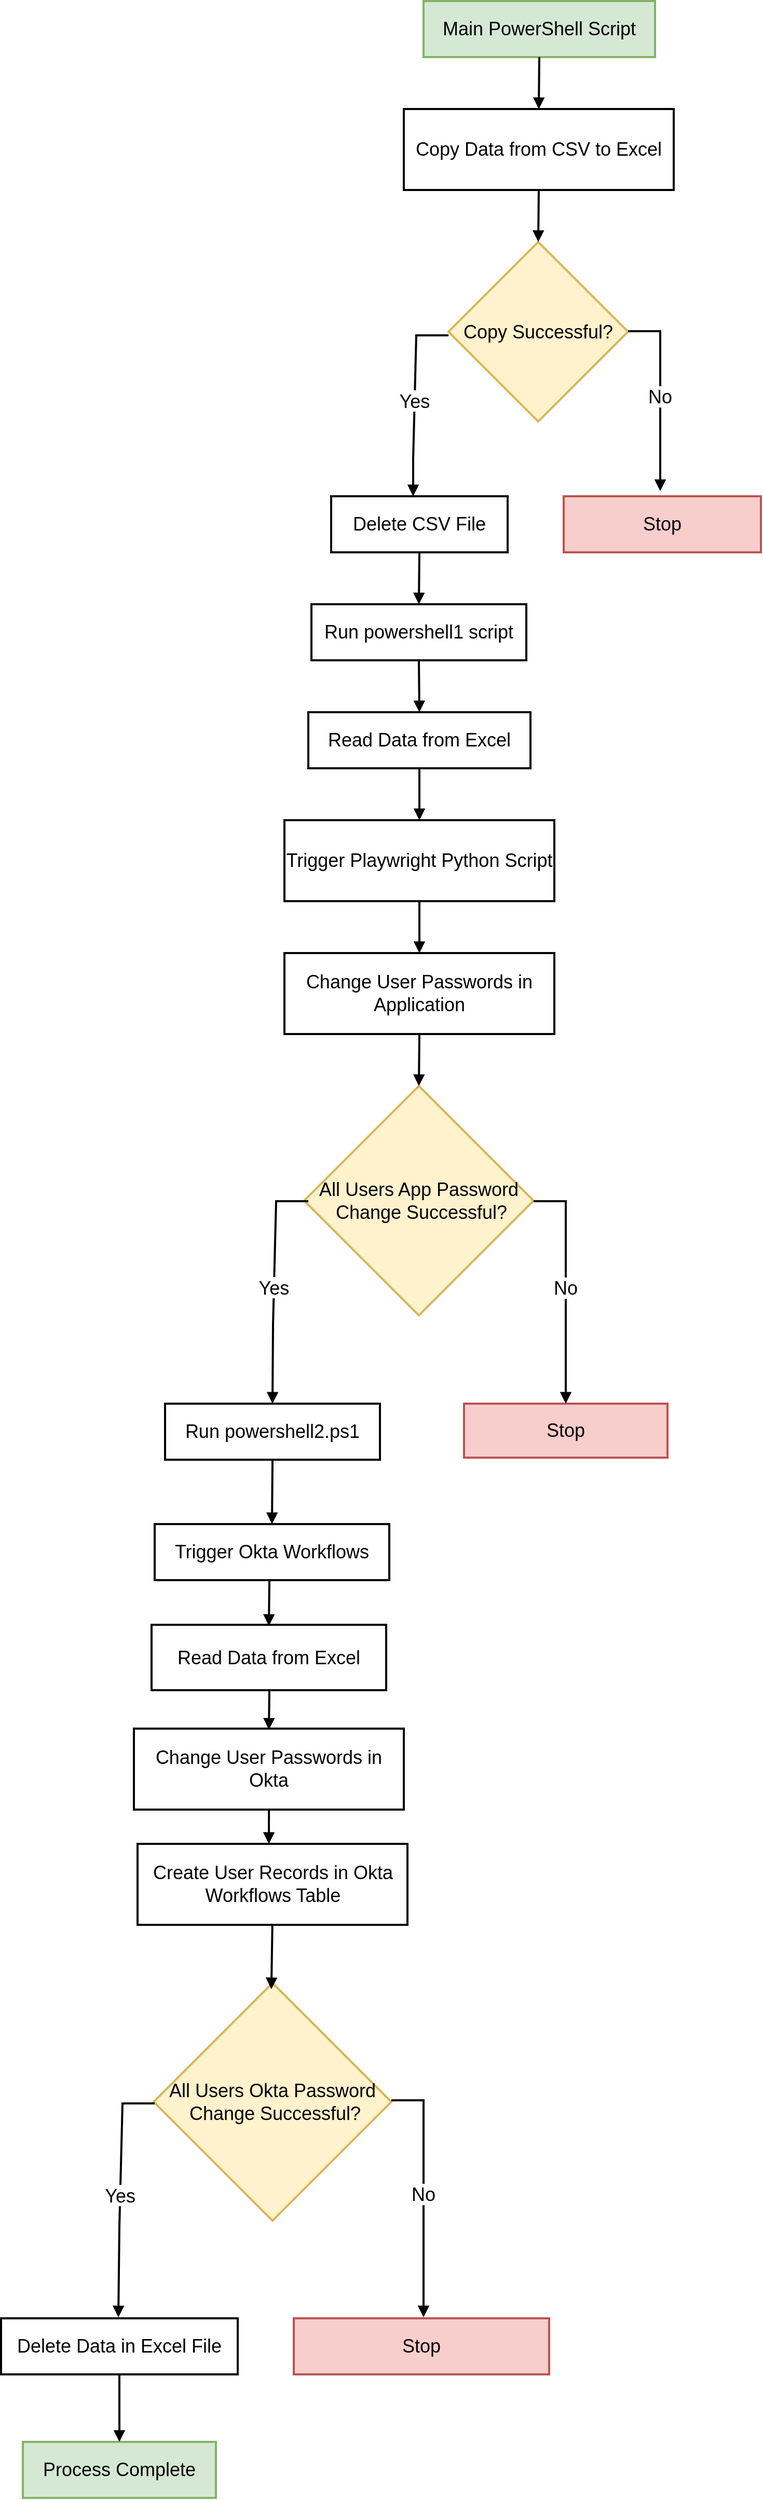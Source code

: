 <mxfile version="26.2.14">
  <diagram name="Page-1" id="VReyWgoa0ic8nUrWGsbz">
    <mxGraphModel dx="1737" dy="937" grid="0" gridSize="10" guides="1" tooltips="1" connect="1" arrows="1" fold="1" page="1" pageScale="1" pageWidth="827" pageHeight="1169" math="0" shadow="0">
      <root>
        <mxCell id="0" />
        <mxCell id="1" parent="0" />
        <mxCell id="BqAEA5iobn2bH8e7t-CC-1" value="Main PowerShell Script" style="whiteSpace=wrap;strokeWidth=2;fontSize=18;fillColor=#d5e8d4;strokeColor=#82b366;" vertex="1" parent="1">
          <mxGeometry x="423" y="20" width="223" height="54" as="geometry" />
        </mxCell>
        <mxCell id="BqAEA5iobn2bH8e7t-CC-2" value="Copy Data from CSV to Excel" style="whiteSpace=wrap;strokeWidth=2;fontSize=18;" vertex="1" parent="1">
          <mxGeometry x="404" y="124" width="260" height="78" as="geometry" />
        </mxCell>
        <mxCell id="BqAEA5iobn2bH8e7t-CC-3" value="Copy Successful?" style="rhombus;strokeWidth=2;whiteSpace=wrap;fontSize=18;fillColor=#fff2cc;strokeColor=#d6b656;" vertex="1" parent="1">
          <mxGeometry x="447" y="252" width="173" height="173" as="geometry" />
        </mxCell>
        <mxCell id="BqAEA5iobn2bH8e7t-CC-4" value="Delete CSV File" style="whiteSpace=wrap;strokeWidth=2;fontSize=18;" vertex="1" parent="1">
          <mxGeometry x="334" y="497" width="170" height="54" as="geometry" />
        </mxCell>
        <mxCell id="BqAEA5iobn2bH8e7t-CC-5" value="Stop" style="whiteSpace=wrap;strokeWidth=2;fontSize=18;fillColor=#f8cecc;strokeColor=#b85450;" vertex="1" parent="1">
          <mxGeometry x="558" y="497" width="190" height="54" as="geometry" />
        </mxCell>
        <mxCell id="BqAEA5iobn2bH8e7t-CC-6" value="Run powershell1 script" style="whiteSpace=wrap;strokeWidth=2;fontSize=18;" vertex="1" parent="1">
          <mxGeometry x="315" y="601" width="207" height="54" as="geometry" />
        </mxCell>
        <mxCell id="BqAEA5iobn2bH8e7t-CC-7" value="Read Data from Excel" style="whiteSpace=wrap;strokeWidth=2;fontSize=18;" vertex="1" parent="1">
          <mxGeometry x="312" y="705" width="214" height="54" as="geometry" />
        </mxCell>
        <mxCell id="BqAEA5iobn2bH8e7t-CC-8" value="Trigger Playwright Python Script" style="whiteSpace=wrap;strokeWidth=2;fontSize=18;" vertex="1" parent="1">
          <mxGeometry x="289" y="809" width="260" height="78" as="geometry" />
        </mxCell>
        <mxCell id="BqAEA5iobn2bH8e7t-CC-9" value="Change User Passwords in Application" style="whiteSpace=wrap;strokeWidth=2;fontSize=18;" vertex="1" parent="1">
          <mxGeometry x="289" y="937" width="260" height="78" as="geometry" />
        </mxCell>
        <mxCell id="BqAEA5iobn2bH8e7t-CC-10" value="All Users App Password&#xa; Change Successful?" style="rhombus;strokeWidth=2;whiteSpace=wrap;fontSize=18;fillColor=#fff2cc;strokeColor=#d6b656;" vertex="1" parent="1">
          <mxGeometry x="308" y="1065" width="221" height="221" as="geometry" />
        </mxCell>
        <mxCell id="BqAEA5iobn2bH8e7t-CC-11" value="Run powershell2.ps1" style="whiteSpace=wrap;strokeWidth=2;fontSize=18;" vertex="1" parent="1">
          <mxGeometry x="174" y="1371" width="207" height="54" as="geometry" />
        </mxCell>
        <mxCell id="BqAEA5iobn2bH8e7t-CC-12" value="Stop" style="whiteSpace=wrap;strokeWidth=2;fontSize=18;fillColor=#f8cecc;strokeColor=#b85450;" vertex="1" parent="1">
          <mxGeometry x="462" y="1371" width="196" height="52" as="geometry" />
        </mxCell>
        <mxCell id="BqAEA5iobn2bH8e7t-CC-13" value="Trigger Okta Workflows" style="whiteSpace=wrap;strokeWidth=2;fontSize=18;" vertex="1" parent="1">
          <mxGeometry x="164" y="1487" width="226" height="54" as="geometry" />
        </mxCell>
        <mxCell id="BqAEA5iobn2bH8e7t-CC-14" value="Change User Passwords in Okta" style="whiteSpace=wrap;strokeWidth=2;fontSize=18;" vertex="1" parent="1">
          <mxGeometry x="144" y="1684" width="260" height="78" as="geometry" />
        </mxCell>
        <mxCell id="BqAEA5iobn2bH8e7t-CC-15" value="Create User Records in Okta Workflows Table" style="whiteSpace=wrap;strokeWidth=2;fontSize=18;" vertex="1" parent="1">
          <mxGeometry x="147.5" y="1795" width="260" height="78" as="geometry" />
        </mxCell>
        <mxCell id="BqAEA5iobn2bH8e7t-CC-16" value="Read Data from Excel" style="whiteSpace=wrap;strokeWidth=2;fontSize=18;" vertex="1" parent="1">
          <mxGeometry x="161" y="1584" width="226" height="63" as="geometry" />
        </mxCell>
        <mxCell id="BqAEA5iobn2bH8e7t-CC-17" value="All Users Okta Password&#xa; Change Successful?" style="rhombus;strokeWidth=2;whiteSpace=wrap;fontSize=18;fillColor=#fff2cc;strokeColor=#d6b656;" vertex="1" parent="1">
          <mxGeometry x="163" y="1929" width="229" height="229" as="geometry" />
        </mxCell>
        <mxCell id="BqAEA5iobn2bH8e7t-CC-18" value="Delete Data in Excel File" style="whiteSpace=wrap;strokeWidth=2;fontSize=18;" vertex="1" parent="1">
          <mxGeometry x="16" y="2252" width="228" height="54" as="geometry" />
        </mxCell>
        <mxCell id="BqAEA5iobn2bH8e7t-CC-19" value="Stop" style="whiteSpace=wrap;strokeWidth=2;fontSize=18;fillColor=#f8cecc;strokeColor=#b85450;" vertex="1" parent="1">
          <mxGeometry x="298" y="2252" width="246" height="54" as="geometry" />
        </mxCell>
        <mxCell id="BqAEA5iobn2bH8e7t-CC-20" value="Process Complete" style="whiteSpace=wrap;strokeWidth=2;fontSize=18;fillColor=#d5e8d4;strokeColor=#82b366;" vertex="1" parent="1">
          <mxGeometry x="37" y="2371" width="186" height="54" as="geometry" />
        </mxCell>
        <mxCell id="BqAEA5iobn2bH8e7t-CC-21" value="" style="curved=1;startArrow=none;endArrow=block;exitX=0.5;exitY=1;entryX=0.5;entryY=0;rounded=0;strokeWidth=2;fontSize=18;" edge="1" parent="1" source="BqAEA5iobn2bH8e7t-CC-1" target="BqAEA5iobn2bH8e7t-CC-2">
          <mxGeometry relative="1" as="geometry">
            <Array as="points" />
          </mxGeometry>
        </mxCell>
        <mxCell id="BqAEA5iobn2bH8e7t-CC-22" value="" style="curved=1;startArrow=none;endArrow=block;exitX=0.5;exitY=1;entryX=0.5;entryY=0;rounded=0;strokeWidth=2;fontSize=18;" edge="1" parent="1" source="BqAEA5iobn2bH8e7t-CC-2" target="BqAEA5iobn2bH8e7t-CC-3">
          <mxGeometry relative="1" as="geometry">
            <Array as="points" />
          </mxGeometry>
        </mxCell>
        <mxCell id="BqAEA5iobn2bH8e7t-CC-23" value="Yes" style="curved=0;startArrow=none;endArrow=block;entryX=0.5;entryY=0.01;rounded=0;strokeWidth=2;fontSize=18;" edge="1" parent="1">
          <mxGeometry relative="1" as="geometry">
            <Array as="points">
              <mxPoint x="416" y="342" />
              <mxPoint x="413" y="461" />
            </Array>
            <mxPoint x="447" y="342" as="sourcePoint" />
            <mxPoint x="413" y="497" as="targetPoint" />
          </mxGeometry>
        </mxCell>
        <mxCell id="BqAEA5iobn2bH8e7t-CC-25" value="" style="curved=1;startArrow=none;endArrow=block;exitX=0.5;exitY=1.01;entryX=0.5;entryY=0.01;rounded=0;strokeWidth=2;fontSize=18;" edge="1" parent="1" source="BqAEA5iobn2bH8e7t-CC-4" target="BqAEA5iobn2bH8e7t-CC-6">
          <mxGeometry relative="1" as="geometry">
            <Array as="points" />
          </mxGeometry>
        </mxCell>
        <mxCell id="BqAEA5iobn2bH8e7t-CC-26" value="" style="curved=1;startArrow=none;endArrow=block;exitX=0.5;exitY=1.01;entryX=0.5;entryY=0.01;rounded=0;strokeWidth=2;fontSize=18;" edge="1" parent="1" source="BqAEA5iobn2bH8e7t-CC-6" target="BqAEA5iobn2bH8e7t-CC-7">
          <mxGeometry relative="1" as="geometry">
            <Array as="points" />
          </mxGeometry>
        </mxCell>
        <mxCell id="BqAEA5iobn2bH8e7t-CC-27" value="" style="curved=1;startArrow=none;endArrow=block;exitX=0.5;exitY=1.01;entryX=0.5;entryY=0.01;rounded=0;strokeWidth=2;fontSize=18;" edge="1" parent="1" source="BqAEA5iobn2bH8e7t-CC-7" target="BqAEA5iobn2bH8e7t-CC-8">
          <mxGeometry relative="1" as="geometry">
            <Array as="points" />
          </mxGeometry>
        </mxCell>
        <mxCell id="BqAEA5iobn2bH8e7t-CC-28" value="" style="curved=1;startArrow=none;endArrow=block;exitX=0.5;exitY=1.01;entryX=0.5;entryY=0.01;rounded=0;strokeWidth=2;fontSize=18;" edge="1" parent="1" source="BqAEA5iobn2bH8e7t-CC-8" target="BqAEA5iobn2bH8e7t-CC-9">
          <mxGeometry relative="1" as="geometry">
            <Array as="points" />
          </mxGeometry>
        </mxCell>
        <mxCell id="BqAEA5iobn2bH8e7t-CC-29" value="" style="curved=1;startArrow=none;endArrow=block;exitX=0.5;exitY=1.01;entryX=0.5;entryY=0;rounded=0;strokeWidth=2;fontSize=18;" edge="1" parent="1" source="BqAEA5iobn2bH8e7t-CC-9" target="BqAEA5iobn2bH8e7t-CC-10">
          <mxGeometry relative="1" as="geometry">
            <Array as="points" />
          </mxGeometry>
        </mxCell>
        <mxCell id="BqAEA5iobn2bH8e7t-CC-32" value="" style="curved=1;startArrow=none;endArrow=block;exitX=0.5;exitY=1;entryX=0.5;entryY=0;rounded=0;strokeWidth=2;fontSize=18;" edge="1" parent="1" source="BqAEA5iobn2bH8e7t-CC-11" target="BqAEA5iobn2bH8e7t-CC-13">
          <mxGeometry relative="1" as="geometry">
            <Array as="points" />
          </mxGeometry>
        </mxCell>
        <mxCell id="BqAEA5iobn2bH8e7t-CC-39" value="" style="curved=1;startArrow=none;endArrow=block;exitX=0.5;exitY=1.01;entryX=0.5;entryY=0.01;rounded=0;strokeWidth=2;fontSize=18;" edge="1" parent="1" source="BqAEA5iobn2bH8e7t-CC-18" target="BqAEA5iobn2bH8e7t-CC-20">
          <mxGeometry relative="1" as="geometry">
            <Array as="points" />
          </mxGeometry>
        </mxCell>
        <mxCell id="BqAEA5iobn2bH8e7t-CC-40" value="" style="curved=1;startArrow=none;endArrow=block;exitX=0.5;exitY=1;rounded=0;strokeWidth=2;fontSize=18;" edge="1" parent="1">
          <mxGeometry relative="1" as="geometry">
            <Array as="points" />
            <mxPoint x="274.5" y="1541" as="sourcePoint" />
            <mxPoint x="274" y="1585" as="targetPoint" />
          </mxGeometry>
        </mxCell>
        <mxCell id="BqAEA5iobn2bH8e7t-CC-41" value="" style="curved=1;startArrow=none;endArrow=block;exitX=0.5;exitY=1;rounded=0;strokeWidth=2;fontSize=18;" edge="1" parent="1">
          <mxGeometry relative="1" as="geometry">
            <Array as="points" />
            <mxPoint x="274.5" y="1647" as="sourcePoint" />
            <mxPoint x="274" y="1685" as="targetPoint" />
          </mxGeometry>
        </mxCell>
        <mxCell id="BqAEA5iobn2bH8e7t-CC-44" value="" style="curved=1;startArrow=none;endArrow=block;exitX=0.5;exitY=1;rounded=0;strokeWidth=2;fontSize=18;" edge="1" parent="1">
          <mxGeometry relative="1" as="geometry">
            <Array as="points" />
            <mxPoint x="274.07" y="1762" as="sourcePoint" />
            <mxPoint x="274" y="1795" as="targetPoint" />
          </mxGeometry>
        </mxCell>
        <mxCell id="BqAEA5iobn2bH8e7t-CC-46" value="" style="curved=1;startArrow=none;endArrow=block;exitX=0.5;exitY=1;entryX=0.5;entryY=0;rounded=0;strokeWidth=2;fontSize=18;" edge="1" parent="1">
          <mxGeometry relative="1" as="geometry">
            <Array as="points" />
            <mxPoint x="277.38" y="1873" as="sourcePoint" />
            <mxPoint x="276.38" y="1935" as="targetPoint" />
          </mxGeometry>
        </mxCell>
        <mxCell id="BqAEA5iobn2bH8e7t-CC-51" value="No" style="curved=0;startArrow=none;endArrow=block;rounded=0;strokeWidth=2;fontSize=18;" edge="1" parent="1">
          <mxGeometry relative="1" as="geometry">
            <Array as="points">
              <mxPoint x="651.0" y="338" />
            </Array>
            <mxPoint x="620.0" y="338" as="sourcePoint" />
            <mxPoint x="651" y="492" as="targetPoint" />
          </mxGeometry>
        </mxCell>
        <mxCell id="BqAEA5iobn2bH8e7t-CC-52" value="Yes" style="curved=0;startArrow=none;endArrow=block;entryX=0.5;entryY=0;rounded=0;strokeWidth=2;fontSize=18;entryDx=0;entryDy=0;" edge="1" parent="1" target="BqAEA5iobn2bH8e7t-CC-11">
          <mxGeometry relative="1" as="geometry">
            <Array as="points">
              <mxPoint x="281" y="1176" />
              <mxPoint x="278" y="1295" />
            </Array>
            <mxPoint x="312" y="1176" as="sourcePoint" />
            <mxPoint x="278" y="1331" as="targetPoint" />
          </mxGeometry>
        </mxCell>
        <mxCell id="BqAEA5iobn2bH8e7t-CC-53" value="No" style="curved=0;startArrow=none;endArrow=block;rounded=0;strokeWidth=2;fontSize=18;entryX=0.5;entryY=0;entryDx=0;entryDy=0;" edge="1" parent="1" target="BqAEA5iobn2bH8e7t-CC-12">
          <mxGeometry relative="1" as="geometry">
            <Array as="points">
              <mxPoint x="560.0" y="1176" />
            </Array>
            <mxPoint x="529.0" y="1176" as="sourcePoint" />
            <mxPoint x="563" y="1333" as="targetPoint" />
          </mxGeometry>
        </mxCell>
        <mxCell id="BqAEA5iobn2bH8e7t-CC-54" value="Yes" style="curved=0;startArrow=none;endArrow=block;rounded=0;strokeWidth=2;fontSize=18;" edge="1" parent="1">
          <mxGeometry relative="1" as="geometry">
            <Array as="points">
              <mxPoint x="133" y="2045" />
              <mxPoint x="130" y="2164" />
            </Array>
            <mxPoint x="164" y="2045" as="sourcePoint" />
            <mxPoint x="129" y="2251" as="targetPoint" />
          </mxGeometry>
        </mxCell>
        <mxCell id="BqAEA5iobn2bH8e7t-CC-55" value="No" style="curved=0;startArrow=none;endArrow=block;rounded=0;strokeWidth=2;fontSize=18;" edge="1" parent="1">
          <mxGeometry relative="1" as="geometry">
            <Array as="points">
              <mxPoint x="423.0" y="2042" />
            </Array>
            <mxPoint x="392.0" y="2042" as="sourcePoint" />
            <mxPoint x="423" y="2251" as="targetPoint" />
          </mxGeometry>
        </mxCell>
      </root>
    </mxGraphModel>
  </diagram>
</mxfile>
